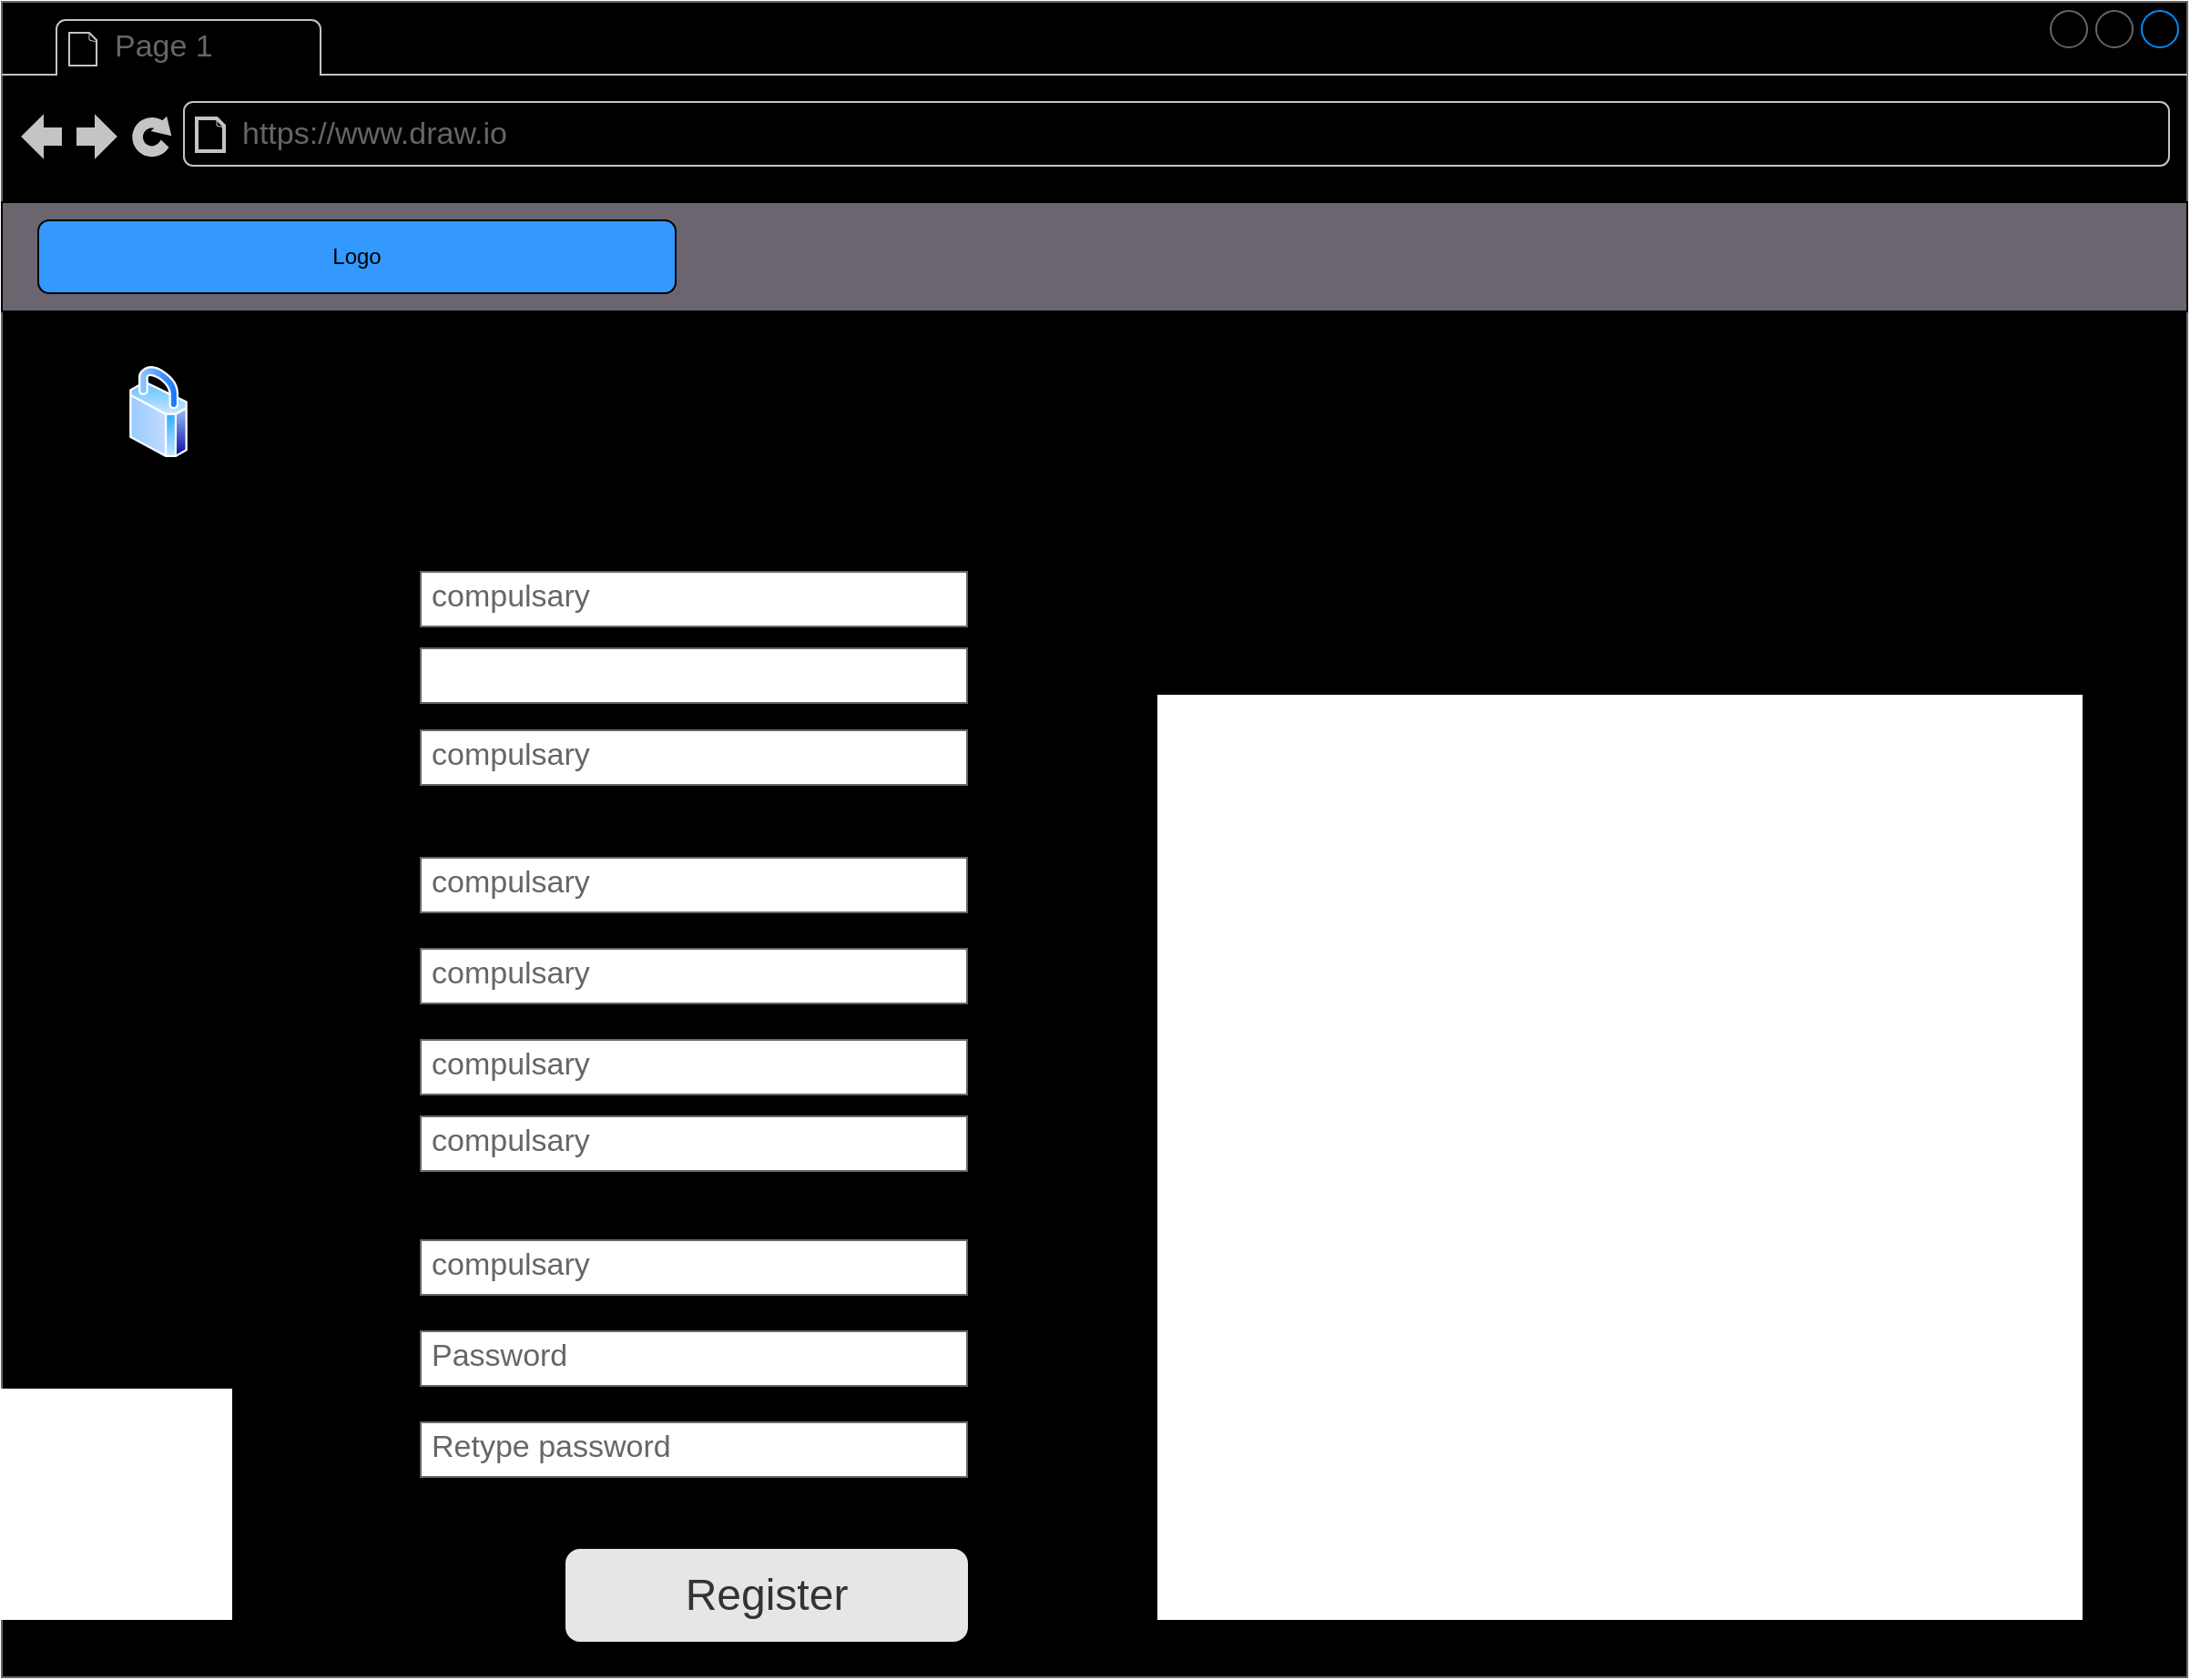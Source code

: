 <mxfile>
    <diagram id="nnl8RznUBofrdjTorRZm" name="Register">
        <mxGraphModel dx="1974" dy="1717" grid="1" gridSize="10" guides="1" tooltips="1" connect="1" arrows="1" fold="1" page="1" pageScale="1" pageWidth="850" pageHeight="1100" math="0" shadow="0">
            <root>
                <mxCell id="QkkdcEkT8AMZcXuNcrMR-0"/>
                <mxCell id="QkkdcEkT8AMZcXuNcrMR-1" parent="QkkdcEkT8AMZcXuNcrMR-0"/>
                <mxCell id="QkkdcEkT8AMZcXuNcrMR-2" value="" style="strokeWidth=1;shadow=0;dashed=0;align=center;html=1;shape=mxgraph.mockup.containers.browserWindow;rSize=0;strokeColor=#666666;strokeColor2=#008cff;strokeColor3=#c4c4c4;mainText=,;recursiveResize=0;container=0;fillColor=#000000;" parent="QkkdcEkT8AMZcXuNcrMR-1" vertex="1">
                    <mxGeometry x="-400" y="-370" width="1200" height="920" as="geometry"/>
                </mxCell>
                <mxCell id="QkkdcEkT8AMZcXuNcrMR-3" value="Page 1" style="strokeWidth=1;shadow=0;dashed=0;align=center;html=1;shape=mxgraph.mockup.containers.anchor;fontSize=17;fontColor=#666666;align=left;" parent="QkkdcEkT8AMZcXuNcrMR-1" vertex="1">
                    <mxGeometry x="-340" y="-358" width="110" height="26" as="geometry"/>
                </mxCell>
                <mxCell id="QkkdcEkT8AMZcXuNcrMR-4" value="https://www.draw.io" style="strokeWidth=1;shadow=0;dashed=0;align=center;html=1;shape=mxgraph.mockup.containers.anchor;rSize=0;fontSize=17;fontColor=#666666;align=left;" parent="QkkdcEkT8AMZcXuNcrMR-1" vertex="1">
                    <mxGeometry x="-270" y="-310" width="250" height="26" as="geometry"/>
                </mxCell>
                <mxCell id="QkkdcEkT8AMZcXuNcrMR-5" value="" style="rounded=0;whiteSpace=wrap;html=1;fillColor=#6b6570;" parent="QkkdcEkT8AMZcXuNcrMR-1" vertex="1">
                    <mxGeometry x="-400" y="-260" width="1200" height="60" as="geometry"/>
                </mxCell>
                <mxCell id="QkkdcEkT8AMZcXuNcrMR-6" value="Logo" style="rounded=1;whiteSpace=wrap;html=1;fillColor=#3399FF;" parent="QkkdcEkT8AMZcXuNcrMR-1" vertex="1">
                    <mxGeometry x="-380" y="-250" width="350" height="40" as="geometry"/>
                </mxCell>
                <mxCell id="QkkdcEkT8AMZcXuNcrMR-7" value="" style="aspect=fixed;perimeter=ellipsePerimeter;html=1;align=center;shadow=0;dashed=0;spacingTop=3;image;image=img/lib/active_directory/secure.svg;" parent="QkkdcEkT8AMZcXuNcrMR-1" vertex="1">
                    <mxGeometry x="-330" y="-170" width="32" height="50" as="geometry"/>
                </mxCell>
                <mxCell id="QkkdcEkT8AMZcXuNcrMR-8" value="&lt;span style=&quot;font-size: 18px&quot;&gt;First Name&lt;/span&gt;" style="text;html=1;strokeColor=none;fillColor=none;align=left;verticalAlign=middle;whiteSpace=wrap;rounded=0;" parent="QkkdcEkT8AMZcXuNcrMR-1" vertex="1">
                    <mxGeometry x="-330" y="-57" width="220" height="30" as="geometry"/>
                </mxCell>
                <mxCell id="QkkdcEkT8AMZcXuNcrMR-10" value="&lt;span style=&quot;font-size: 36px&quot;&gt;&lt;b&gt;New customer&lt;/b&gt;&lt;/span&gt;" style="text;html=1;strokeColor=none;fillColor=none;align=left;verticalAlign=middle;whiteSpace=wrap;rounded=0;" parent="QkkdcEkT8AMZcXuNcrMR-1" vertex="1">
                    <mxGeometry x="-260" y="-180" width="290" height="70" as="geometry"/>
                </mxCell>
                <mxCell id="QkkdcEkT8AMZcXuNcrMR-11" value="compulsary" style="strokeWidth=1;shadow=0;dashed=0;align=center;html=1;shape=mxgraph.mockup.text.textBox;fontColor=#666666;align=left;fontSize=17;spacingLeft=4;spacingTop=-3;strokeColor=#666666;mainText=" parent="QkkdcEkT8AMZcXuNcrMR-1" vertex="1">
                    <mxGeometry x="-170" y="-57" width="300" height="30" as="geometry"/>
                </mxCell>
                <mxCell id="QkkdcEkT8AMZcXuNcrMR-14" value="" style="line;strokeWidth=2;html=1;fontSize=36;" parent="QkkdcEkT8AMZcXuNcrMR-1" vertex="1">
                    <mxGeometry x="-340" y="-110" width="955" height="10" as="geometry"/>
                </mxCell>
                <mxCell id="QkkdcEkT8AMZcXuNcrMR-15" value="&lt;span style=&quot;font-size: 18px&quot;&gt;Middle Name&lt;/span&gt;" style="text;html=1;strokeColor=none;fillColor=none;align=left;verticalAlign=middle;whiteSpace=wrap;rounded=0;" parent="QkkdcEkT8AMZcXuNcrMR-1" vertex="1">
                    <mxGeometry x="-330" y="-15" width="220" height="30" as="geometry"/>
                </mxCell>
                <mxCell id="QkkdcEkT8AMZcXuNcrMR-16" value="" style="strokeWidth=1;shadow=0;dashed=0;align=center;html=1;shape=mxgraph.mockup.text.textBox;fontColor=#666666;align=left;fontSize=17;spacingLeft=4;spacingTop=-3;strokeColor=#666666;mainText=" parent="QkkdcEkT8AMZcXuNcrMR-1" vertex="1">
                    <mxGeometry x="-170" y="-15" width="300" height="30" as="geometry"/>
                </mxCell>
                <mxCell id="QkkdcEkT8AMZcXuNcrMR-17" value="&lt;span style=&quot;font-size: 18px&quot;&gt;Surname&lt;/span&gt;" style="text;html=1;strokeColor=none;fillColor=none;align=left;verticalAlign=middle;whiteSpace=wrap;rounded=0;" parent="QkkdcEkT8AMZcXuNcrMR-1" vertex="1">
                    <mxGeometry x="-330" y="30" width="220" height="30" as="geometry"/>
                </mxCell>
                <mxCell id="QkkdcEkT8AMZcXuNcrMR-18" value="compulsary" style="strokeWidth=1;shadow=0;dashed=0;align=center;html=1;shape=mxgraph.mockup.text.textBox;fontColor=#666666;align=left;fontSize=17;spacingLeft=4;spacingTop=-3;strokeColor=#666666;mainText=" parent="QkkdcEkT8AMZcXuNcrMR-1" vertex="1">
                    <mxGeometry x="-170" y="30" width="300" height="30" as="geometry"/>
                </mxCell>
                <mxCell id="QkkdcEkT8AMZcXuNcrMR-19" value="&lt;span style=&quot;font-size: 18px&quot;&gt;House Number&lt;/span&gt;" style="text;html=1;strokeColor=none;fillColor=none;align=left;verticalAlign=middle;whiteSpace=wrap;rounded=0;" parent="QkkdcEkT8AMZcXuNcrMR-1" vertex="1">
                    <mxGeometry x="-330" y="100" width="220" height="30" as="geometry"/>
                </mxCell>
                <mxCell id="QkkdcEkT8AMZcXuNcrMR-20" value="compulsary" style="strokeWidth=1;shadow=0;dashed=0;align=center;html=1;shape=mxgraph.mockup.text.textBox;fontColor=#666666;align=left;fontSize=17;spacingLeft=4;spacingTop=-3;strokeColor=#666666;mainText=" parent="QkkdcEkT8AMZcXuNcrMR-1" vertex="1">
                    <mxGeometry x="-170" y="100" width="300" height="30" as="geometry"/>
                </mxCell>
                <mxCell id="QkkdcEkT8AMZcXuNcrMR-21" value="&lt;span style=&quot;font-size: 18px&quot;&gt;Street Name&lt;/span&gt;" style="text;html=1;strokeColor=none;fillColor=none;align=left;verticalAlign=middle;whiteSpace=wrap;rounded=0;" parent="QkkdcEkT8AMZcXuNcrMR-1" vertex="1">
                    <mxGeometry x="-330" y="150" width="220" height="30" as="geometry"/>
                </mxCell>
                <mxCell id="QkkdcEkT8AMZcXuNcrMR-22" value="compulsary" style="strokeWidth=1;shadow=0;dashed=0;align=center;html=1;shape=mxgraph.mockup.text.textBox;fontColor=#666666;align=left;fontSize=17;spacingLeft=4;spacingTop=-3;strokeColor=#666666;mainText=" parent="QkkdcEkT8AMZcXuNcrMR-1" vertex="1">
                    <mxGeometry x="-170" y="150" width="300" height="30" as="geometry"/>
                </mxCell>
                <mxCell id="QkkdcEkT8AMZcXuNcrMR-23" value="&lt;span style=&quot;font-size: 18px&quot;&gt;City&lt;/span&gt;" style="text;html=1;strokeColor=none;fillColor=none;align=left;verticalAlign=middle;whiteSpace=wrap;rounded=0;" parent="QkkdcEkT8AMZcXuNcrMR-1" vertex="1">
                    <mxGeometry x="-330" y="200" width="220" height="30" as="geometry"/>
                </mxCell>
                <mxCell id="QkkdcEkT8AMZcXuNcrMR-24" value="compulsary" style="strokeWidth=1;shadow=0;dashed=0;align=center;html=1;shape=mxgraph.mockup.text.textBox;fontColor=#666666;align=left;fontSize=17;spacingLeft=4;spacingTop=-3;strokeColor=#666666;mainText=" parent="QkkdcEkT8AMZcXuNcrMR-1" vertex="1">
                    <mxGeometry x="-170" y="200" width="300" height="30" as="geometry"/>
                </mxCell>
                <mxCell id="QkkdcEkT8AMZcXuNcrMR-25" value="&lt;span style=&quot;font-size: 18px&quot;&gt;Postcode&lt;/span&gt;" style="text;html=1;strokeColor=none;fillColor=none;align=left;verticalAlign=middle;whiteSpace=wrap;rounded=0;" parent="QkkdcEkT8AMZcXuNcrMR-1" vertex="1">
                    <mxGeometry x="-330" y="242" width="220" height="30" as="geometry"/>
                </mxCell>
                <mxCell id="QkkdcEkT8AMZcXuNcrMR-26" value="compulsary" style="strokeWidth=1;shadow=0;dashed=0;align=center;html=1;shape=mxgraph.mockup.text.textBox;fontColor=#666666;align=left;fontSize=17;spacingLeft=4;spacingTop=-3;strokeColor=#666666;mainText=" parent="QkkdcEkT8AMZcXuNcrMR-1" vertex="1">
                    <mxGeometry x="-170" y="242" width="300" height="30" as="geometry"/>
                </mxCell>
                <mxCell id="QkkdcEkT8AMZcXuNcrMR-27" value="&lt;span style=&quot;font-size: 18px&quot;&gt;Email address&lt;/span&gt;" style="text;html=1;strokeColor=none;fillColor=none;align=left;verticalAlign=middle;whiteSpace=wrap;rounded=0;" parent="QkkdcEkT8AMZcXuNcrMR-1" vertex="1">
                    <mxGeometry x="-330" y="310" width="220" height="30" as="geometry"/>
                </mxCell>
                <mxCell id="QkkdcEkT8AMZcXuNcrMR-28" value="compulsary" style="strokeWidth=1;shadow=0;dashed=0;align=center;html=1;shape=mxgraph.mockup.text.textBox;fontColor=#666666;align=left;fontSize=17;spacingLeft=4;spacingTop=-3;strokeColor=#666666;mainText=" parent="QkkdcEkT8AMZcXuNcrMR-1" vertex="1">
                    <mxGeometry x="-170" y="310" width="300" height="30" as="geometry"/>
                </mxCell>
                <mxCell id="QkkdcEkT8AMZcXuNcrMR-29" value="&lt;span style=&quot;font-size: 18px&quot;&gt;Password&lt;/span&gt;" style="text;html=1;strokeColor=none;fillColor=none;align=left;verticalAlign=middle;whiteSpace=wrap;rounded=0;" parent="QkkdcEkT8AMZcXuNcrMR-1" vertex="1">
                    <mxGeometry x="-330" y="360" width="220" height="30" as="geometry"/>
                </mxCell>
                <mxCell id="QkkdcEkT8AMZcXuNcrMR-30" value="Password" style="strokeWidth=1;shadow=0;dashed=0;align=center;html=1;shape=mxgraph.mockup.text.textBox;fontColor=#666666;align=left;fontSize=17;spacingLeft=4;spacingTop=-3;strokeColor=#666666;mainText=" parent="QkkdcEkT8AMZcXuNcrMR-1" vertex="1">
                    <mxGeometry x="-170" y="360" width="300" height="30" as="geometry"/>
                </mxCell>
                <mxCell id="QkkdcEkT8AMZcXuNcrMR-32" value="Retype password" style="strokeWidth=1;shadow=0;dashed=0;align=center;html=1;shape=mxgraph.mockup.text.textBox;fontColor=#666666;align=left;fontSize=17;spacingLeft=4;spacingTop=-3;strokeColor=#666666;mainText=" parent="QkkdcEkT8AMZcXuNcrMR-1" vertex="1">
                    <mxGeometry x="-170" y="410" width="300" height="30" as="geometry"/>
                </mxCell>
                <mxCell id="VUATNmjZVYnjZPtUkr3d-0" value="&lt;font style=&quot;font-size: 24px&quot;&gt;Register&lt;/font&gt;" style="rounded=1;html=1;shadow=0;dashed=0;whiteSpace=wrap;fontSize=10;fillColor=#E6E6E6;align=center;strokeColor=#E6E6E6;fontColor=#333333;" parent="QkkdcEkT8AMZcXuNcrMR-1" vertex="1">
                    <mxGeometry x="-90" y="480" width="220" height="50" as="geometry"/>
                </mxCell>
            </root>
        </mxGraphModel>
    </diagram>
</mxfile>